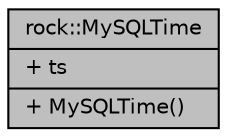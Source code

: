 digraph "rock::MySQLTime"
{
 // LATEX_PDF_SIZE
  edge [fontname="Helvetica",fontsize="10",labelfontname="Helvetica",labelfontsize="10"];
  node [fontname="Helvetica",fontsize="10",shape=record];
  Node1 [label="{rock::MySQLTime\n|+ ts\l|+ MySQLTime()\l}",height=0.2,width=0.4,color="black", fillcolor="grey75", style="filled", fontcolor="black",tooltip=" "];
}
